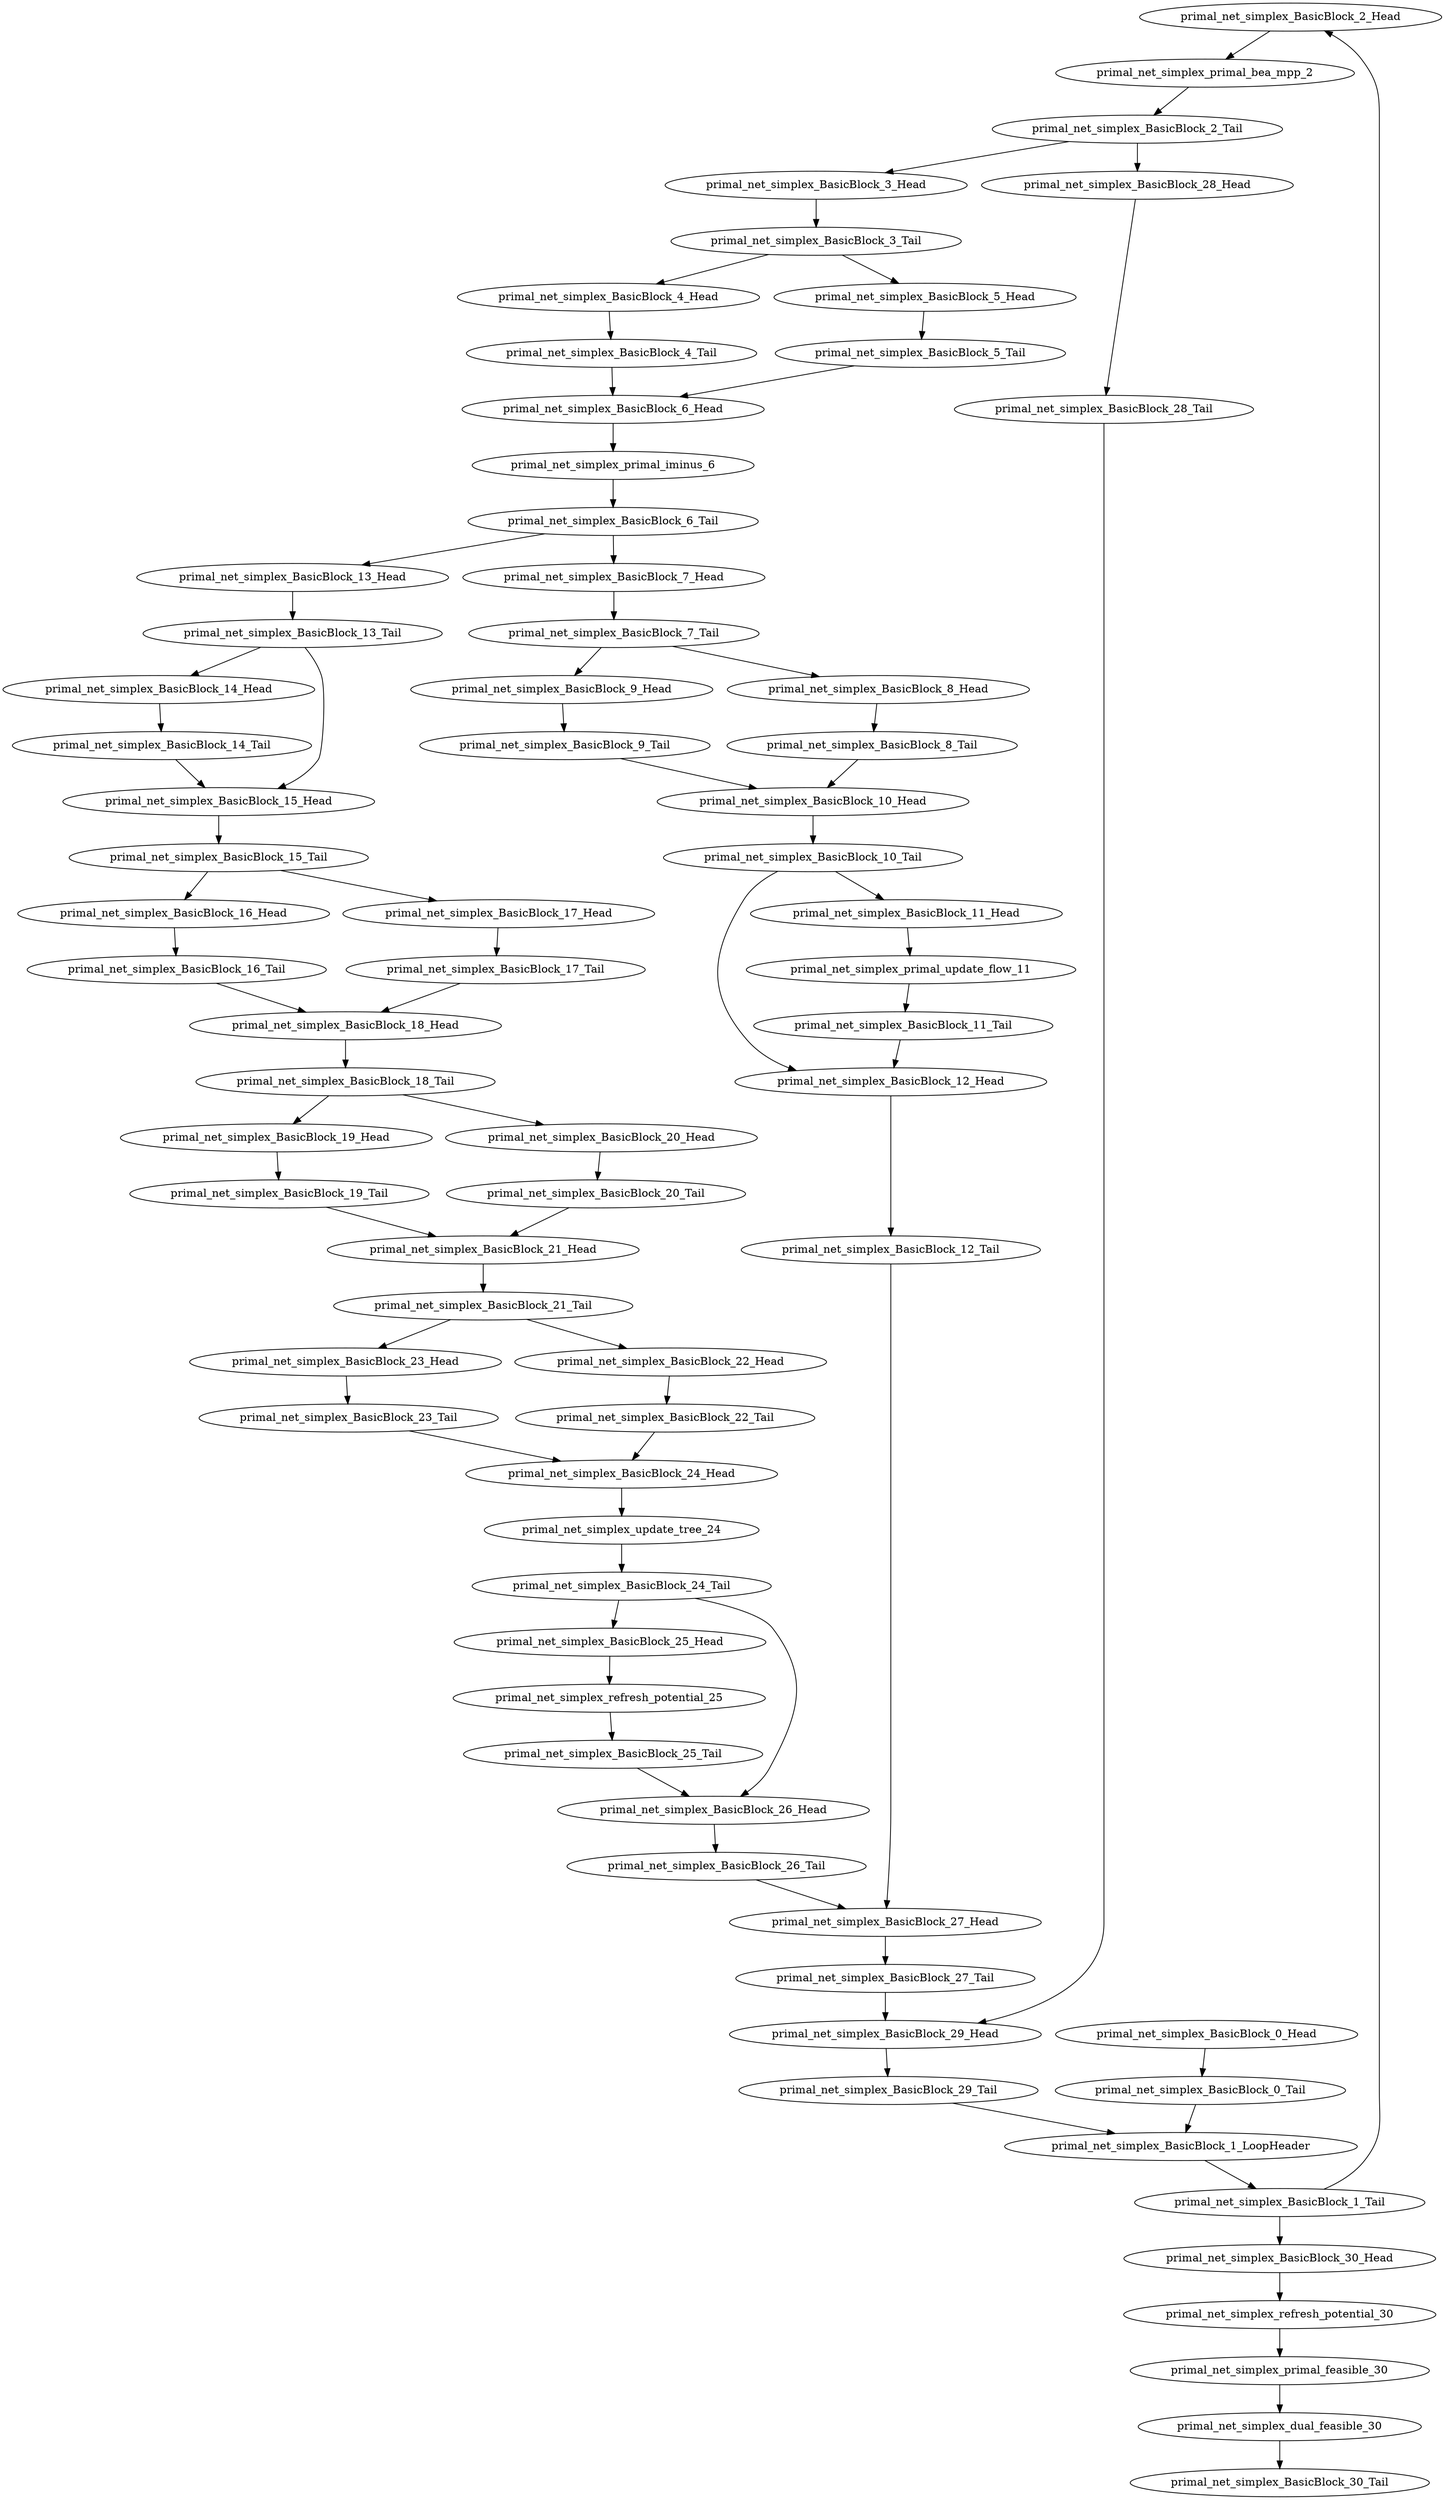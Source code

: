 digraph G {
    "primal_net_simplex_BasicBlock_2_Head" -> "primal_net_simplex_primal_bea_mpp_2"
    "primal_net_simplex_BasicBlock_5_Head" -> "primal_net_simplex_BasicBlock_5_Tail"
    "primal_net_simplex_BasicBlock_4_Tail" -> "primal_net_simplex_BasicBlock_6_Head"
    "primal_net_simplex_BasicBlock_23_Head" -> "primal_net_simplex_BasicBlock_23_Tail"
    "primal_net_simplex_BasicBlock_15_Head" -> "primal_net_simplex_BasicBlock_15_Tail"
    "primal_net_simplex_BasicBlock_0_Head" -> "primal_net_simplex_BasicBlock_0_Tail"
    "primal_net_simplex_BasicBlock_7_Head" -> "primal_net_simplex_BasicBlock_7_Tail"
    "primal_net_simplex_BasicBlock_11_Tail" -> "primal_net_simplex_BasicBlock_12_Head"
    "primal_net_simplex_BasicBlock_22_Tail" -> "primal_net_simplex_BasicBlock_24_Head"
    "primal_net_simplex_primal_feasible_30" -> "primal_net_simplex_dual_feasible_30"
    "primal_net_simplex_primal_update_flow_11" -> "primal_net_simplex_BasicBlock_11_Tail"
    "primal_net_simplex_BasicBlock_20_Tail" -> "primal_net_simplex_BasicBlock_21_Head"
    "primal_net_simplex_BasicBlock_4_Head" -> "primal_net_simplex_BasicBlock_4_Tail"
    "primal_net_simplex_BasicBlock_28_Tail" -> "primal_net_simplex_BasicBlock_29_Head"
    "primal_net_simplex_BasicBlock_2_Tail" -> "primal_net_simplex_BasicBlock_3_Head"
    "primal_net_simplex_BasicBlock_2_Tail" -> "primal_net_simplex_BasicBlock_28_Head"
    "primal_net_simplex_BasicBlock_3_Head" -> "primal_net_simplex_BasicBlock_3_Tail"
    "primal_net_simplex_BasicBlock_12_Head" -> "primal_net_simplex_BasicBlock_12_Tail"
    "primal_net_simplex_BasicBlock_9_Tail" -> "primal_net_simplex_BasicBlock_10_Head"
    "primal_net_simplex_BasicBlock_13_Tail" -> "primal_net_simplex_BasicBlock_15_Head"
    "primal_net_simplex_BasicBlock_13_Tail" -> "primal_net_simplex_BasicBlock_14_Head"
    "primal_net_simplex_BasicBlock_24_Tail" -> "primal_net_simplex_BasicBlock_25_Head"
    "primal_net_simplex_BasicBlock_24_Tail" -> "primal_net_simplex_BasicBlock_26_Head"
    "primal_net_simplex_BasicBlock_25_Head" -> "primal_net_simplex_refresh_potential_25"
    "primal_net_simplex_BasicBlock_19_Head" -> "primal_net_simplex_BasicBlock_19_Tail"
    "primal_net_simplex_BasicBlock_10_Head" -> "primal_net_simplex_BasicBlock_10_Tail"
    "primal_net_simplex_BasicBlock_27_Tail" -> "primal_net_simplex_BasicBlock_29_Head"
    "primal_net_simplex_BasicBlock_28_Head" -> "primal_net_simplex_BasicBlock_28_Tail"
    "primal_net_simplex_primal_iminus_6" -> "primal_net_simplex_BasicBlock_6_Tail"
    "primal_net_simplex_BasicBlock_8_Head" -> "primal_net_simplex_BasicBlock_8_Tail"
    "primal_net_simplex_BasicBlock_1_LoopHeader" -> "primal_net_simplex_BasicBlock_1_Tail"
    "primal_net_simplex_BasicBlock_14_Tail" -> "primal_net_simplex_BasicBlock_15_Head"
    "primal_net_simplex_BasicBlock_13_Head" -> "primal_net_simplex_BasicBlock_13_Tail"
    "primal_net_simplex_BasicBlock_12_Tail" -> "primal_net_simplex_BasicBlock_27_Head"
    "primal_net_simplex_BasicBlock_23_Tail" -> "primal_net_simplex_BasicBlock_24_Head"
    "primal_net_simplex_BasicBlock_24_Head" -> "primal_net_simplex_update_tree_24"
    "primal_net_simplex_BasicBlock_11_Head" -> "primal_net_simplex_primal_update_flow_11"
    "primal_net_simplex_BasicBlock_29_Head" -> "primal_net_simplex_BasicBlock_29_Tail"
    "primal_net_simplex_BasicBlock_29_Tail" -> "primal_net_simplex_BasicBlock_1_LoopHeader"
    "primal_net_simplex_BasicBlock_0_Tail" -> "primal_net_simplex_BasicBlock_1_LoopHeader"
    "primal_net_simplex_BasicBlock_9_Head" -> "primal_net_simplex_BasicBlock_9_Tail"
    "primal_net_simplex_BasicBlock_21_Head" -> "primal_net_simplex_BasicBlock_21_Tail"
    "primal_net_simplex_BasicBlock_21_Tail" -> "primal_net_simplex_BasicBlock_23_Head"
    "primal_net_simplex_BasicBlock_21_Tail" -> "primal_net_simplex_BasicBlock_22_Head"
    "primal_net_simplex_BasicBlock_22_Head" -> "primal_net_simplex_BasicBlock_22_Tail"
    "primal_net_simplex_BasicBlock_30_Head" -> "primal_net_simplex_refresh_potential_30"
    "primal_net_simplex_refresh_potential_30" -> "primal_net_simplex_primal_feasible_30"
    "primal_net_simplex_BasicBlock_27_Head" -> "primal_net_simplex_BasicBlock_27_Tail"
    "primal_net_simplex_BasicBlock_6_Tail" -> "primal_net_simplex_BasicBlock_7_Head"
    "primal_net_simplex_BasicBlock_6_Tail" -> "primal_net_simplex_BasicBlock_13_Head"
    "primal_net_simplex_refresh_potential_25" -> "primal_net_simplex_BasicBlock_25_Tail"
    "primal_net_simplex_BasicBlock_1_Tail" -> "primal_net_simplex_BasicBlock_2_Head"
    "primal_net_simplex_BasicBlock_1_Tail" -> "primal_net_simplex_BasicBlock_30_Head"
    "primal_net_simplex_update_tree_24" -> "primal_net_simplex_BasicBlock_24_Tail"
    "primal_net_simplex_BasicBlock_8_Tail" -> "primal_net_simplex_BasicBlock_10_Head"
    "primal_net_simplex_BasicBlock_14_Head" -> "primal_net_simplex_BasicBlock_14_Tail"
    "primal_net_simplex_BasicBlock_17_Head" -> "primal_net_simplex_BasicBlock_17_Tail"
    "primal_net_simplex_BasicBlock_17_Tail" -> "primal_net_simplex_BasicBlock_18_Head"
    "primal_net_simplex_BasicBlock_5_Tail" -> "primal_net_simplex_BasicBlock_6_Head"
    "primal_net_simplex_BasicBlock_3_Tail" -> "primal_net_simplex_BasicBlock_5_Head"
    "primal_net_simplex_BasicBlock_3_Tail" -> "primal_net_simplex_BasicBlock_4_Head"
    "primal_net_simplex_dual_feasible_30" -> "primal_net_simplex_BasicBlock_30_Tail"
    "primal_net_simplex_BasicBlock_20_Head" -> "primal_net_simplex_BasicBlock_20_Tail"
    "primal_net_simplex_BasicBlock_18_Head" -> "primal_net_simplex_BasicBlock_18_Tail"
    "primal_net_simplex_BasicBlock_19_Tail" -> "primal_net_simplex_BasicBlock_21_Head"
    "primal_net_simplex_BasicBlock_15_Tail" -> "primal_net_simplex_BasicBlock_17_Head"
    "primal_net_simplex_BasicBlock_15_Tail" -> "primal_net_simplex_BasicBlock_16_Head"
    "primal_net_simplex_BasicBlock_16_Head" -> "primal_net_simplex_BasicBlock_16_Tail"
    "primal_net_simplex_BasicBlock_16_Tail" -> "primal_net_simplex_BasicBlock_18_Head"
    "primal_net_simplex_BasicBlock_10_Tail" -> "primal_net_simplex_BasicBlock_12_Head"
    "primal_net_simplex_BasicBlock_10_Tail" -> "primal_net_simplex_BasicBlock_11_Head"
    "primal_net_simplex_primal_bea_mpp_2" -> "primal_net_simplex_BasicBlock_2_Tail"
    "primal_net_simplex_BasicBlock_26_Head" -> "primal_net_simplex_BasicBlock_26_Tail"
    "primal_net_simplex_BasicBlock_26_Tail" -> "primal_net_simplex_BasicBlock_27_Head"
    "primal_net_simplex_BasicBlock_6_Head" -> "primal_net_simplex_primal_iminus_6"
    "primal_net_simplex_BasicBlock_18_Tail" -> "primal_net_simplex_BasicBlock_19_Head"
    "primal_net_simplex_BasicBlock_18_Tail" -> "primal_net_simplex_BasicBlock_20_Head"
    "primal_net_simplex_BasicBlock_7_Tail" -> "primal_net_simplex_BasicBlock_8_Head"
    "primal_net_simplex_BasicBlock_7_Tail" -> "primal_net_simplex_BasicBlock_9_Head"
    "primal_net_simplex_BasicBlock_25_Tail" -> "primal_net_simplex_BasicBlock_26_Head"
}
